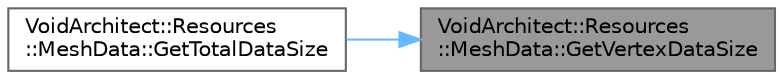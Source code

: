 digraph "VoidArchitect::Resources::MeshData::GetVertexDataSize"
{
 // LATEX_PDF_SIZE
  bgcolor="transparent";
  edge [fontname=Helvetica,fontsize=10,labelfontname=Helvetica,labelfontsize=10];
  node [fontname=Helvetica,fontsize=10,shape=box,height=0.2,width=0.4];
  rankdir="RL";
  Node1 [id="Node000001",label="VoidArchitect::Resources\l::MeshData::GetVertexDataSize",height=0.2,width=0.4,color="gray40", fillcolor="grey60", style="filled", fontcolor="black",tooltip=" "];
  Node1 -> Node2 [id="edge2_Node000001_Node000002",dir="back",color="steelblue1",style="solid",tooltip=" "];
  Node2 [id="Node000002",label="VoidArchitect::Resources\l::MeshData::GetTotalDataSize",height=0.2,width=0.4,color="grey40", fillcolor="white", style="filled",URL="$class_void_architect_1_1_resources_1_1_mesh_data.html#a5fefb0b9ab89249da6d26c1c126150fa",tooltip=" "];
}
